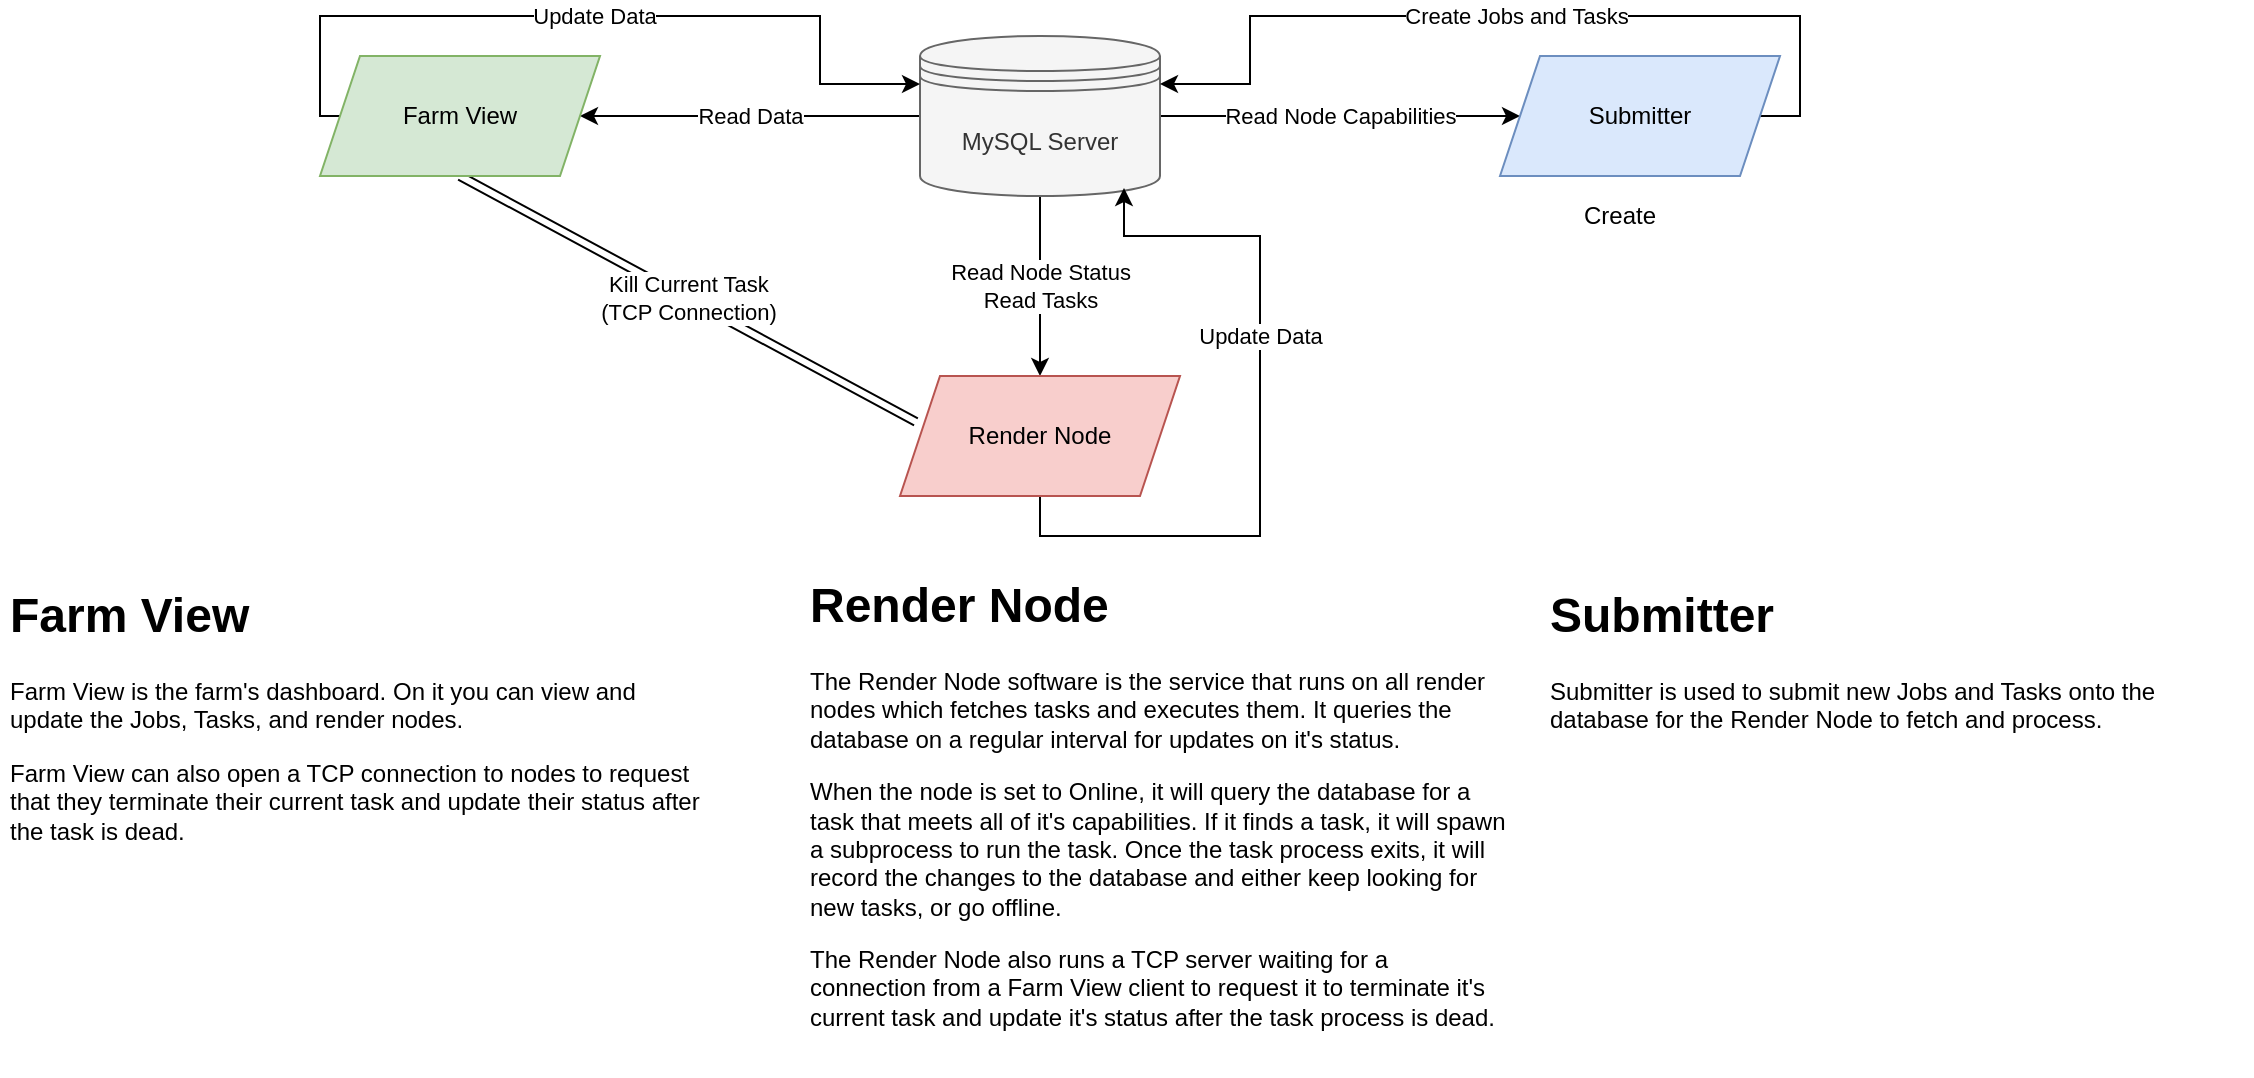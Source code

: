 <mxfile version="13.7.9" type="embed"><diagram id="duhPsJV-FfXXnAo5BKJz" name="Page-1"><mxGraphModel dx="2038" dy="699" grid="1" gridSize="10" guides="1" tooltips="1" connect="1" arrows="1" fold="1" page="0" pageScale="1" pageWidth="850" pageHeight="1100" math="0" shadow="0"><root><mxCell id="0"/><mxCell id="1" parent="0"/><mxCell id="ksMSaCYNW0-TO7aeto92-17" value="Read Node Capabilities" style="edgeStyle=orthogonalEdgeStyle;rounded=0;orthogonalLoop=1;jettySize=auto;html=1;exitX=1;exitY=0.5;exitDx=0;exitDy=0;" parent="1" source="ksMSaCYNW0-TO7aeto92-1" target="ksMSaCYNW0-TO7aeto92-10" edge="1"><mxGeometry relative="1" as="geometry"/></mxCell><mxCell id="ksMSaCYNW0-TO7aeto92-21" value="Read Data" style="edgeStyle=orthogonalEdgeStyle;rounded=0;orthogonalLoop=1;jettySize=auto;html=1;exitX=0;exitY=0.5;exitDx=0;exitDy=0;" parent="1" source="ksMSaCYNW0-TO7aeto92-1" target="ksMSaCYNW0-TO7aeto92-2" edge="1"><mxGeometry relative="1" as="geometry"/></mxCell><mxCell id="ksMSaCYNW0-TO7aeto92-23" value="Read Node Status&lt;br&gt;Read Tasks" style="edgeStyle=orthogonalEdgeStyle;rounded=0;orthogonalLoop=1;jettySize=auto;html=1;exitX=0.5;exitY=1;exitDx=0;exitDy=0;entryX=0.5;entryY=0;entryDx=0;entryDy=0;" parent="1" source="ksMSaCYNW0-TO7aeto92-1" target="ksMSaCYNW0-TO7aeto92-5" edge="1"><mxGeometry relative="1" as="geometry"/></mxCell><mxCell id="ksMSaCYNW0-TO7aeto92-1" value="MySQL Server" style="shape=datastore;whiteSpace=wrap;html=1;fillColor=#f5f5f5;strokeColor=#666666;fontColor=#333333;" parent="1" vertex="1"><mxGeometry x="340" y="80" width="120" height="80" as="geometry"/></mxCell><mxCell id="ksMSaCYNW0-TO7aeto92-22" value="Update Data" style="edgeStyle=orthogonalEdgeStyle;rounded=0;orthogonalLoop=1;jettySize=auto;html=1;exitX=0;exitY=0.5;exitDx=0;exitDy=0;entryX=0;entryY=0.3;entryDx=0;entryDy=0;" parent="1" source="ksMSaCYNW0-TO7aeto92-2" target="ksMSaCYNW0-TO7aeto92-1" edge="1"><mxGeometry relative="1" as="geometry"><Array as="points"><mxPoint x="40" y="120"/><mxPoint x="40" y="70"/><mxPoint x="290" y="70"/><mxPoint x="290" y="104"/></Array></mxGeometry></mxCell><mxCell id="ksMSaCYNW0-TO7aeto92-25" value="Kill Current Task&lt;br&gt;(TCP Connection)" style="rounded=0;orthogonalLoop=1;jettySize=auto;html=1;exitX=0.5;exitY=1;exitDx=0;exitDy=0;entryX=0.057;entryY=0.383;entryDx=0;entryDy=0;entryPerimeter=0;shape=link;" parent="1" source="ksMSaCYNW0-TO7aeto92-2" target="ksMSaCYNW0-TO7aeto92-5" edge="1"><mxGeometry relative="1" as="geometry"/></mxCell><mxCell id="ksMSaCYNW0-TO7aeto92-2" value="Farm View" style="shape=parallelogram;perimeter=parallelogramPerimeter;whiteSpace=wrap;html=1;fixedSize=1;fillColor=#d5e8d4;strokeColor=#82b366;" parent="1" vertex="1"><mxGeometry x="40" y="90" width="140" height="60" as="geometry"/></mxCell><mxCell id="ksMSaCYNW0-TO7aeto92-24" value="Update Data" style="edgeStyle=orthogonalEdgeStyle;rounded=0;orthogonalLoop=1;jettySize=auto;html=1;exitX=0.5;exitY=1;exitDx=0;exitDy=0;entryX=0.85;entryY=0.95;entryDx=0;entryDy=0;entryPerimeter=0;" parent="1" source="ksMSaCYNW0-TO7aeto92-5" target="ksMSaCYNW0-TO7aeto92-1" edge="1"><mxGeometry x="0.237" relative="1" as="geometry"><mxPoint x="470" y="200" as="targetPoint"/><Array as="points"><mxPoint x="400" y="330"/><mxPoint x="510" y="330"/><mxPoint x="510" y="180"/><mxPoint x="442" y="180"/></Array><mxPoint as="offset"/></mxGeometry></mxCell><mxCell id="ksMSaCYNW0-TO7aeto92-5" value="Render Node" style="shape=parallelogram;perimeter=parallelogramPerimeter;whiteSpace=wrap;html=1;fixedSize=1;fillColor=#f8cecc;strokeColor=#b85450;" parent="1" vertex="1"><mxGeometry x="330" y="250" width="140" height="60" as="geometry"/></mxCell><mxCell id="ksMSaCYNW0-TO7aeto92-20" value="Create Jobs and Tasks" style="edgeStyle=orthogonalEdgeStyle;rounded=0;orthogonalLoop=1;jettySize=auto;html=1;exitX=1;exitY=0.5;exitDx=0;exitDy=0;entryX=1;entryY=0.3;entryDx=0;entryDy=0;" parent="1" source="ksMSaCYNW0-TO7aeto92-10" target="ksMSaCYNW0-TO7aeto92-1" edge="1"><mxGeometry relative="1" as="geometry"><Array as="points"><mxPoint x="780" y="120"/><mxPoint x="780" y="70"/><mxPoint x="505" y="70"/><mxPoint x="505" y="104"/></Array></mxGeometry></mxCell><mxCell id="ksMSaCYNW0-TO7aeto92-10" value="Submitter" style="shape=parallelogram;perimeter=parallelogramPerimeter;whiteSpace=wrap;html=1;fixedSize=1;fillColor=#dae8fc;strokeColor=#6c8ebf;" parent="1" vertex="1"><mxGeometry x="630" y="90" width="140" height="60" as="geometry"/></mxCell><mxCell id="ksMSaCYNW0-TO7aeto92-28" value="Create" style="text;html=1;strokeColor=none;fillColor=none;align=center;verticalAlign=middle;whiteSpace=wrap;rounded=0;" parent="1" vertex="1"><mxGeometry x="670" y="160" width="40" height="20" as="geometry"/></mxCell><mxCell id="ksMSaCYNW0-TO7aeto92-33" value="&lt;h1&gt;Render Node&lt;/h1&gt;&lt;p&gt;The Render Node software is the service that runs on all render nodes which fetches tasks and executes them. It&lt;span&gt;&amp;nbsp;queries the database on a regular interval for updates on it's status.&lt;/span&gt;&lt;/p&gt;&lt;p&gt;&lt;span&gt;When the node is set to Online, it will query the database for a task that meets all of it's capabilities. If it finds a task, it will spawn a subprocess to run the task.&amp;nbsp;&lt;/span&gt;&lt;span&gt;Once the task process exits, it will record the changes to the database and either keep looking for new tasks, or go offline.&amp;nbsp;&lt;/span&gt;&lt;/p&gt;&lt;p&gt;The Render Node also runs a TCP server waiting for a connection from a Farm View client to request it to terminate it's current task and update it's status after the task process is dead.&lt;/p&gt;" style="text;html=1;strokeColor=none;fillColor=none;spacing=5;spacingTop=-20;whiteSpace=wrap;overflow=hidden;rounded=0;" parent="1" vertex="1"><mxGeometry x="280" y="345" width="356" height="255" as="geometry"/></mxCell><mxCell id="ksMSaCYNW0-TO7aeto92-35" value="&lt;h1&gt;&lt;span&gt;Farm View&lt;/span&gt;&lt;/h1&gt;&lt;p&gt;Farm View is the farm's dashboard. On it you can view and update the Jobs, Tasks, and render nodes.&amp;nbsp;&amp;nbsp;&lt;/p&gt;&lt;p&gt;Farm View can also open a TCP connection to nodes to request that they terminate their current task and update their status after the task is dead.&amp;nbsp;&lt;/p&gt;" style="text;html=1;strokeColor=none;fillColor=none;spacing=5;spacingTop=-20;whiteSpace=wrap;overflow=hidden;rounded=0;" parent="1" vertex="1"><mxGeometry x="-120" y="350" width="356" height="215" as="geometry"/></mxCell><mxCell id="ksMSaCYNW0-TO7aeto92-36" value="&lt;h1&gt;&lt;span&gt;Submitter&lt;/span&gt;&lt;/h1&gt;&lt;p&gt;Submitter is used to submit new Jobs and Tasks onto the database for the Render Node to fetch and process.&amp;nbsp;&lt;/p&gt;" style="text;html=1;strokeColor=none;fillColor=none;spacing=5;spacingTop=-20;whiteSpace=wrap;overflow=hidden;rounded=0;" parent="1" vertex="1"><mxGeometry x="650" y="350" width="356" height="215" as="geometry"/></mxCell></root></mxGraphModel></diagram></mxfile>